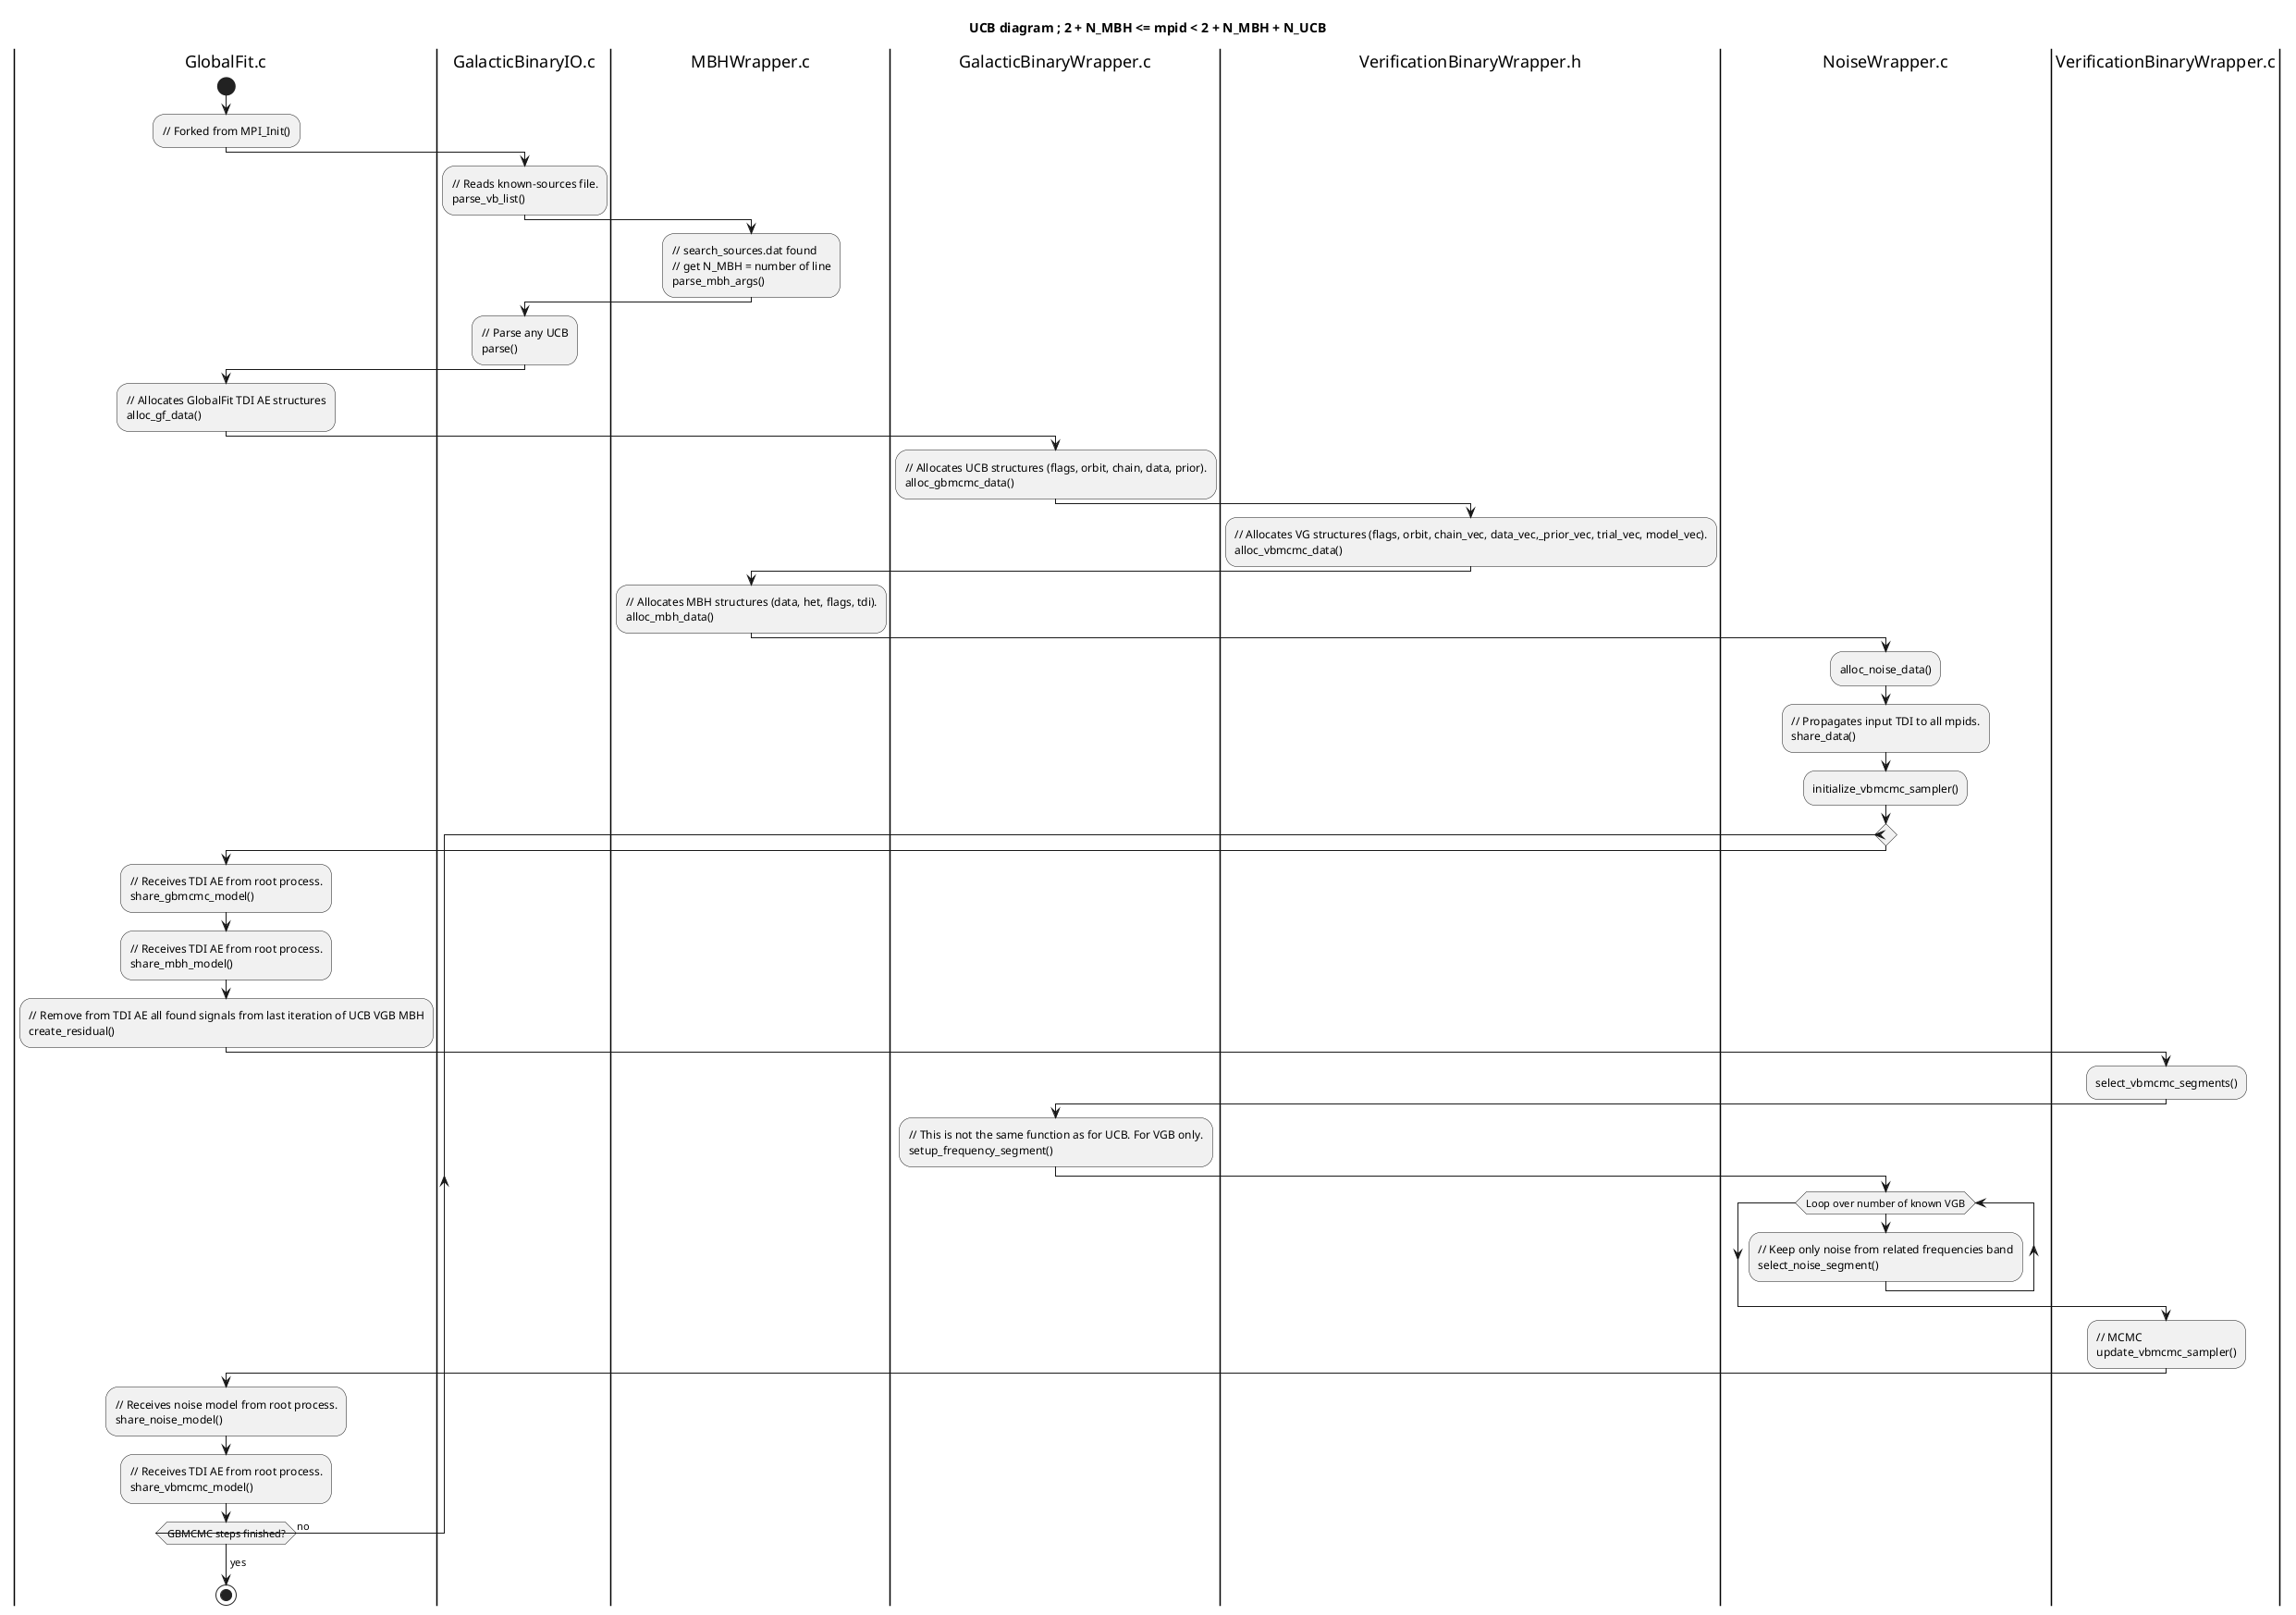 @startuml
title UCB diagram ; 2 + N_MBH <= mpid < 2 + N_MBH + N_UCB

|#white|GlobalFit.c|
start
  :// Forked from MPI_Init();

  |#white|GalacticBinaryIO.c|
  :// Reads known-sources file.
  parse_vb_list();

  |#white|MBHWrapper.c|
  :// search_sources.dat found
  // get N_MBH = number of line
  parse_mbh_args();

  |#white|GalacticBinaryIO.c|
  :// Parse any UCB 
  parse();

  |#white|GlobalFit.c|
  :// Allocates GlobalFit TDI AE structures
  alloc_gf_data();

  |#white|GalacticBinaryWrapper.c|
  :// Allocates UCB structures (flags, orbit, chain, data, prior).
  alloc_gbmcmc_data();

  |#white|VerificationBinaryWrapper.h|
  :// Allocates VG structures (flags, orbit, chain_vec, data_vec,_prior_vec, trial_vec, model_vec).
  alloc_vbmcmc_data();

  |#white|MBHWrapper.c|
  :// Allocates MBH structures (data, het, flags, tdi).
  alloc_mbh_data();

  |#white|NoiseWrapper.c|
  :alloc_noise_data();

  :// Propagates input TDI to all mpids.
  share_data();

  :initialize_vbmcmc_sampler();

  repeat
    |#white|GlobalFit.c|
    :// Receives TDI AE from root process.
    share_gbmcmc_model();

    |#white|GlobalFit.c|
    :// Receives TDI AE from root process.
    share_mbh_model();

    :// Remove from TDI AE all found signals from last iteration of UCB VGB MBH
    create_residual();

    |#white|VerificationBinaryWrapper.c|
    :select_vbmcmc_segments();

    |#white|GalacticBinaryWrapper.c|
    :// This is not the same function as for UCB. For VGB only.
    setup_frequency_segment();

    |#white|NoiseWrapper.c|
    while (Loop over number of known VGB)
      :// Keep only noise from related frequencies band
      select_noise_segment();
    endwhile

    |#white|VerificationBinaryWrapper.c|
    :// MCMC
    update_vbmcmc_sampler();

    |#white|GlobalFit.c|
    :// Receives noise model from root process.
    share_noise_model();

    :// Receives TDI AE from root process.
    share_vbmcmc_model();

  repeat while (GBMCMC steps finished?) is (no)
  ->yes;
stop
@enduml

